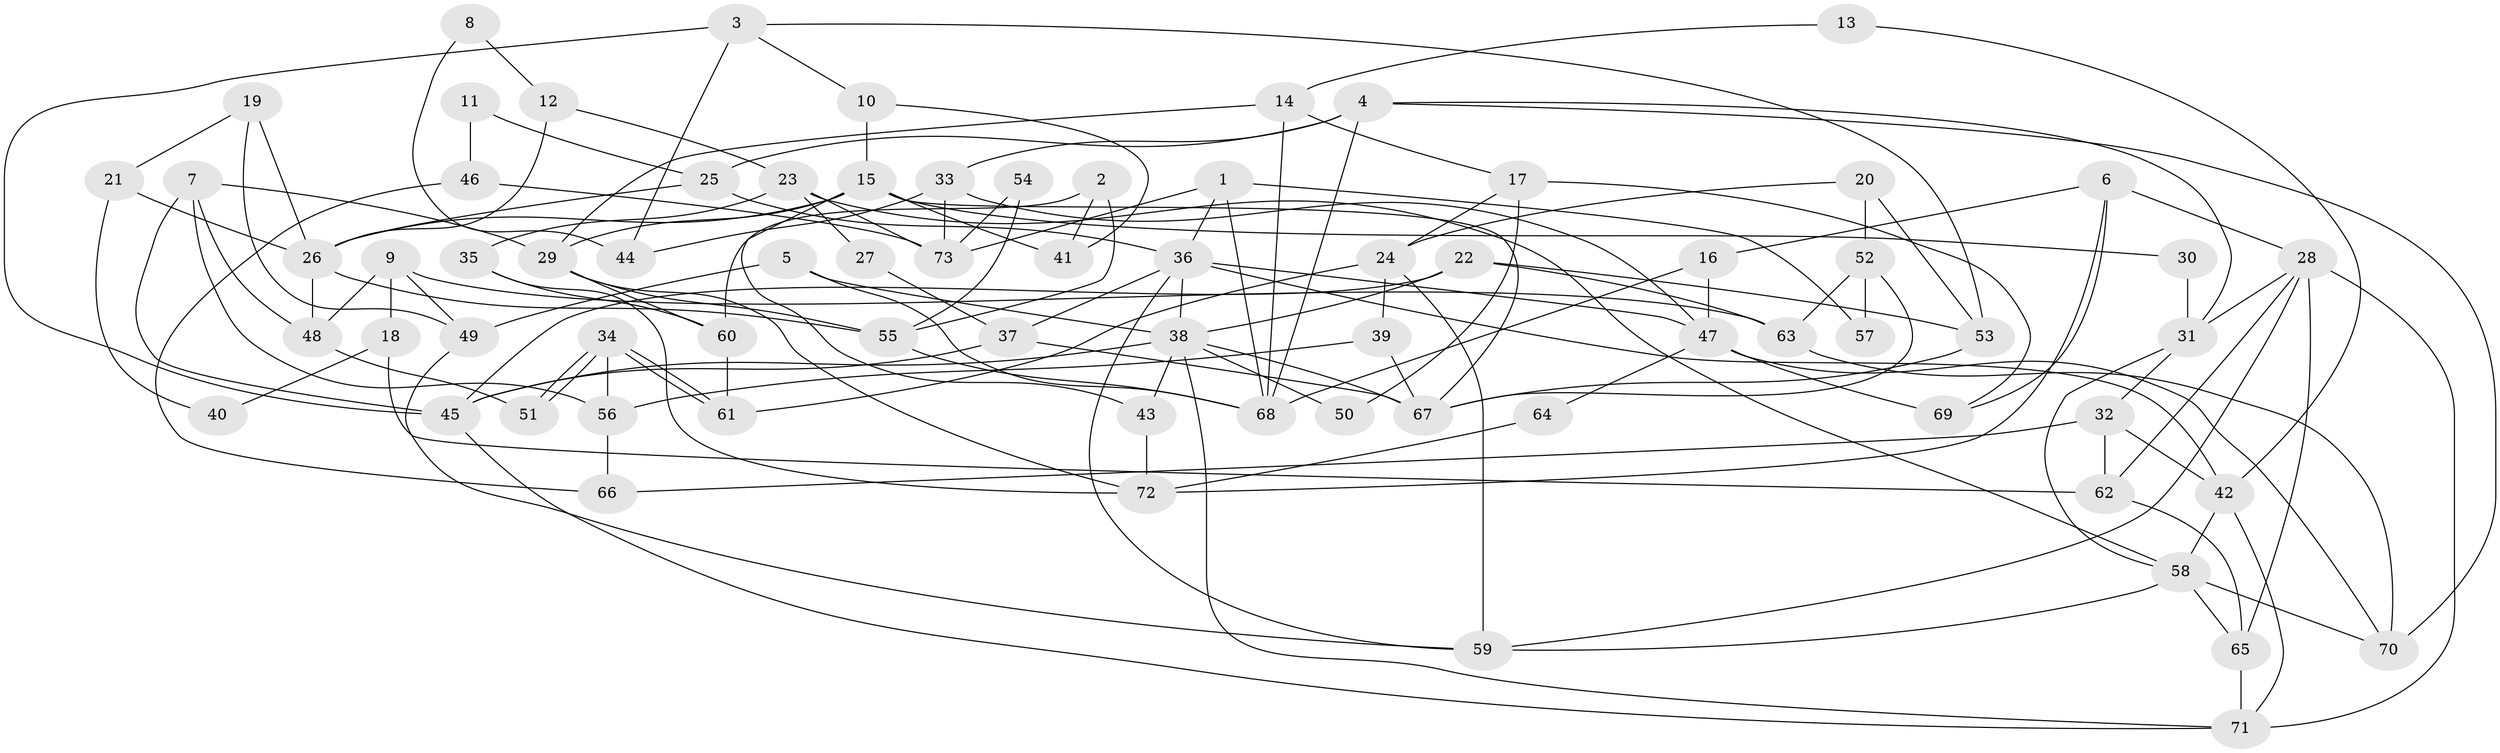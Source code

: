 // Generated by graph-tools (version 1.1) at 2025/50/03/09/25 03:50:12]
// undirected, 73 vertices, 146 edges
graph export_dot {
graph [start="1"]
  node [color=gray90,style=filled];
  1;
  2;
  3;
  4;
  5;
  6;
  7;
  8;
  9;
  10;
  11;
  12;
  13;
  14;
  15;
  16;
  17;
  18;
  19;
  20;
  21;
  22;
  23;
  24;
  25;
  26;
  27;
  28;
  29;
  30;
  31;
  32;
  33;
  34;
  35;
  36;
  37;
  38;
  39;
  40;
  41;
  42;
  43;
  44;
  45;
  46;
  47;
  48;
  49;
  50;
  51;
  52;
  53;
  54;
  55;
  56;
  57;
  58;
  59;
  60;
  61;
  62;
  63;
  64;
  65;
  66;
  67;
  68;
  69;
  70;
  71;
  72;
  73;
  1 -- 68;
  1 -- 36;
  1 -- 57;
  1 -- 73;
  2 -- 41;
  2 -- 60;
  2 -- 55;
  3 -- 53;
  3 -- 45;
  3 -- 10;
  3 -- 44;
  4 -- 68;
  4 -- 31;
  4 -- 25;
  4 -- 33;
  4 -- 70;
  5 -- 68;
  5 -- 38;
  5 -- 49;
  6 -- 28;
  6 -- 16;
  6 -- 69;
  6 -- 72;
  7 -- 45;
  7 -- 56;
  7 -- 29;
  7 -- 48;
  8 -- 12;
  8 -- 44;
  9 -- 49;
  9 -- 48;
  9 -- 18;
  9 -- 63;
  10 -- 15;
  10 -- 41;
  11 -- 25;
  11 -- 46;
  12 -- 23;
  12 -- 26;
  13 -- 14;
  13 -- 42;
  14 -- 17;
  14 -- 29;
  14 -- 68;
  15 -- 26;
  15 -- 67;
  15 -- 29;
  15 -- 30;
  15 -- 41;
  15 -- 43;
  16 -- 47;
  16 -- 68;
  17 -- 69;
  17 -- 24;
  17 -- 50;
  18 -- 62;
  18 -- 40;
  19 -- 49;
  19 -- 26;
  19 -- 21;
  20 -- 53;
  20 -- 24;
  20 -- 52;
  21 -- 26;
  21 -- 40;
  22 -- 38;
  22 -- 63;
  22 -- 45;
  22 -- 53;
  23 -- 58;
  23 -- 73;
  23 -- 27;
  23 -- 35;
  24 -- 61;
  24 -- 59;
  24 -- 39;
  25 -- 36;
  25 -- 26;
  26 -- 55;
  26 -- 48;
  27 -- 37;
  28 -- 71;
  28 -- 31;
  28 -- 59;
  28 -- 62;
  28 -- 65;
  29 -- 55;
  29 -- 60;
  29 -- 72;
  30 -- 31;
  31 -- 32;
  31 -- 58;
  32 -- 42;
  32 -- 62;
  32 -- 66;
  33 -- 47;
  33 -- 44;
  33 -- 73;
  34 -- 61;
  34 -- 61;
  34 -- 51;
  34 -- 51;
  34 -- 56;
  35 -- 72;
  35 -- 60;
  36 -- 38;
  36 -- 42;
  36 -- 37;
  36 -- 47;
  36 -- 59;
  37 -- 45;
  37 -- 67;
  38 -- 43;
  38 -- 45;
  38 -- 50;
  38 -- 67;
  38 -- 71;
  39 -- 67;
  39 -- 56;
  42 -- 58;
  42 -- 71;
  43 -- 72;
  45 -- 71;
  46 -- 66;
  46 -- 73;
  47 -- 70;
  47 -- 64;
  47 -- 69;
  48 -- 51;
  49 -- 59;
  52 -- 67;
  52 -- 57;
  52 -- 63;
  53 -- 67;
  54 -- 55;
  54 -- 73;
  55 -- 68;
  56 -- 66;
  58 -- 70;
  58 -- 59;
  58 -- 65;
  60 -- 61;
  62 -- 65;
  63 -- 70;
  64 -- 72;
  65 -- 71;
}
